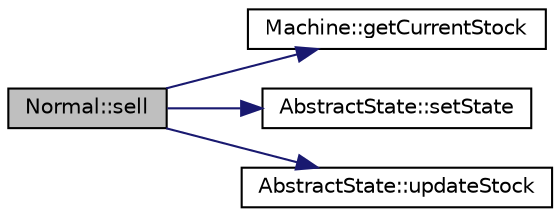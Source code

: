 digraph "Normal::sell"
{
 // LATEX_PDF_SIZE
  edge [fontname="Helvetica",fontsize="10",labelfontname="Helvetica",labelfontsize="10"];
  node [fontname="Helvetica",fontsize="10",shape=record];
  rankdir="LR";
  Node4 [label="Normal::sell",height=0.2,width=0.4,color="black", fillcolor="grey75", style="filled", fontcolor="black",tooltip=" "];
  Node4 -> Node5 [color="midnightblue",fontsize="10",style="solid",fontname="Helvetica"];
  Node5 [label="Machine::getCurrentStock",height=0.2,width=0.4,color="black", fillcolor="white", style="filled",URL="$classMachine.html#a2f4e635d0b36b24ffbec50b47a59eb1d",tooltip=" "];
  Node4 -> Node6 [color="midnightblue",fontsize="10",style="solid",fontname="Helvetica"];
  Node6 [label="AbstractState::setState",height=0.2,width=0.4,color="black", fillcolor="white", style="filled",URL="$classAbstractState.html#ae7e3c59532790d0460b5fb5ea7d8be95",tooltip=" "];
  Node4 -> Node7 [color="midnightblue",fontsize="10",style="solid",fontname="Helvetica"];
  Node7 [label="AbstractState::updateStock",height=0.2,width=0.4,color="black", fillcolor="white", style="filled",URL="$classAbstractState.html#a9000442e065c9c9263b946276236e45c",tooltip=" "];
}
